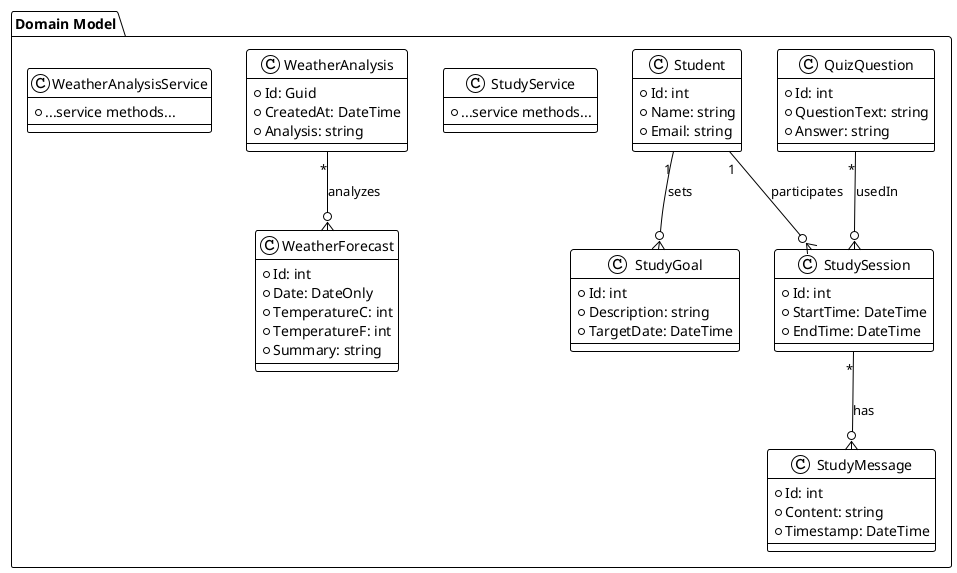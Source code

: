 @startuml
!theme plain

package "Domain Model" {
    class QuizQuestion {
        +Id: int
        +QuestionText: string
        +Answer: string
    }

    class Student {
        +Id: int
        +Name: string
        +Email: string
    }

    class StudyGoal {
        +Id: int
        +Description: string
        +TargetDate: DateTime
    }

    class StudyMessage {
        +Id: int
        +Content: string
        +Timestamp: DateTime
    }

    class StudySession {
        +Id: int
        +StartTime: DateTime
        +EndTime: DateTime
    }

    class StudyService {
        +...service methods...
    }

    class WeatherForecast {
        +Id: int
        +Date: DateOnly
        +TemperatureC: int
        +TemperatureF: int
        +Summary: string
    }

    class WeatherAnalysis {
        +Id: Guid
        +CreatedAt: DateTime
        +Analysis: string
    }

    class WeatherAnalysisService {
        +...service methods...
    }
}

Student "1" --o{ StudySession : participates
StudySession "*" --o{ StudyMessage : has
Student "1" --o{ StudyGoal : sets
QuizQuestion "*" --o{ StudySession : usedIn
WeatherAnalysis "*" --o{ WeatherForecast : analyzes

@enduml